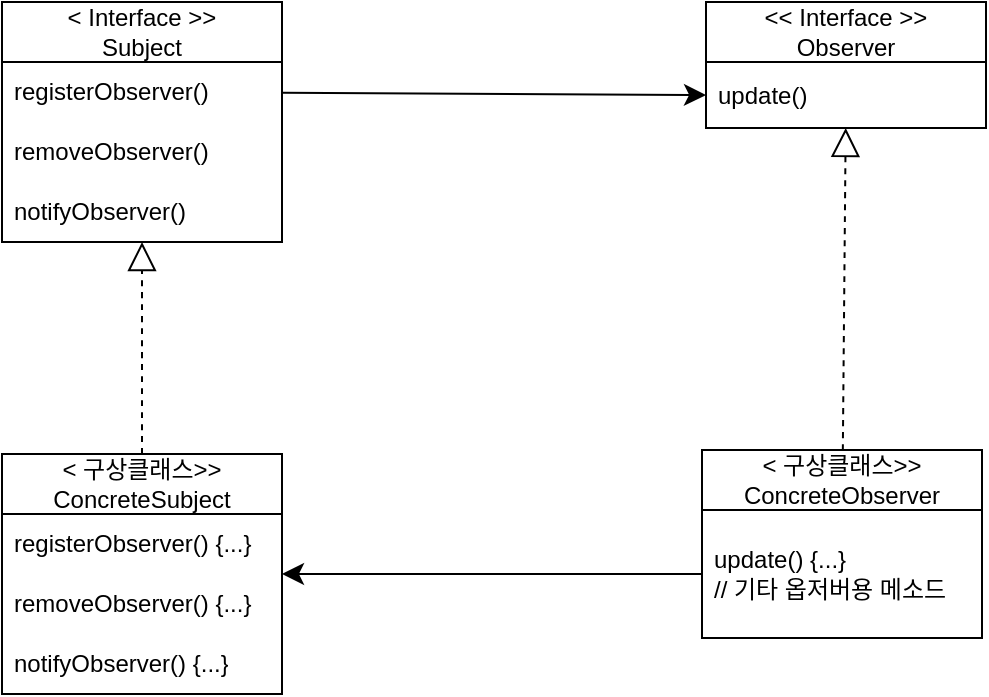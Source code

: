 <mxfile version="26.0.16">
  <diagram name="페이지-1" id="YEMfHiz_ZjygfE1pmoSs">
    <mxGraphModel dx="784" dy="787" grid="0" gridSize="10" guides="1" tooltips="1" connect="1" arrows="1" fold="1" page="0" pageScale="1" pageWidth="827" pageHeight="1169" math="0" shadow="0">
      <root>
        <mxCell id="0" />
        <mxCell id="1" parent="0" />
        <mxCell id="Gr74_H7GAaG4aYqIUhJj-2" value="&lt;div&gt;&amp;lt; Interface &amp;gt;&amp;gt;&lt;/div&gt;Subject" style="swimlane;fontStyle=0;childLayout=stackLayout;horizontal=1;startSize=30;horizontalStack=0;resizeParent=1;resizeParentMax=0;resizeLast=0;collapsible=1;marginBottom=0;whiteSpace=wrap;html=1;" vertex="1" parent="1">
          <mxGeometry x="42" y="2" width="140" height="120" as="geometry" />
        </mxCell>
        <mxCell id="Gr74_H7GAaG4aYqIUhJj-3" value="registerObserver()" style="text;strokeColor=none;fillColor=none;align=left;verticalAlign=middle;spacingLeft=4;spacingRight=4;overflow=hidden;points=[[0,0.5],[1,0.5]];portConstraint=eastwest;rotatable=0;whiteSpace=wrap;html=1;" vertex="1" parent="Gr74_H7GAaG4aYqIUhJj-2">
          <mxGeometry y="30" width="140" height="30" as="geometry" />
        </mxCell>
        <mxCell id="Gr74_H7GAaG4aYqIUhJj-4" value="removeObserver()" style="text;strokeColor=none;fillColor=none;align=left;verticalAlign=middle;spacingLeft=4;spacingRight=4;overflow=hidden;points=[[0,0.5],[1,0.5]];portConstraint=eastwest;rotatable=0;whiteSpace=wrap;html=1;" vertex="1" parent="Gr74_H7GAaG4aYqIUhJj-2">
          <mxGeometry y="60" width="140" height="30" as="geometry" />
        </mxCell>
        <mxCell id="Gr74_H7GAaG4aYqIUhJj-5" value="notifyObserver()" style="text;strokeColor=none;fillColor=none;align=left;verticalAlign=middle;spacingLeft=4;spacingRight=4;overflow=hidden;points=[[0,0.5],[1,0.5]];portConstraint=eastwest;rotatable=0;whiteSpace=wrap;html=1;" vertex="1" parent="Gr74_H7GAaG4aYqIUhJj-2">
          <mxGeometry y="90" width="140" height="30" as="geometry" />
        </mxCell>
        <mxCell id="Gr74_H7GAaG4aYqIUhJj-8" value="&lt;div&gt;&amp;lt;&amp;lt; Interface &amp;gt;&amp;gt;&lt;/div&gt;Observer" style="swimlane;fontStyle=0;childLayout=stackLayout;horizontal=1;startSize=30;horizontalStack=0;resizeParent=1;resizeParentMax=0;resizeLast=0;collapsible=1;marginBottom=0;whiteSpace=wrap;html=1;" vertex="1" parent="1">
          <mxGeometry x="394" y="2" width="140" height="63" as="geometry" />
        </mxCell>
        <mxCell id="Gr74_H7GAaG4aYqIUhJj-9" value="update()" style="text;strokeColor=none;fillColor=none;align=left;verticalAlign=middle;spacingLeft=4;spacingRight=4;overflow=hidden;points=[[0,0.5],[1,0.5]];portConstraint=eastwest;rotatable=0;whiteSpace=wrap;html=1;" vertex="1" parent="Gr74_H7GAaG4aYqIUhJj-8">
          <mxGeometry y="30" width="140" height="33" as="geometry" />
        </mxCell>
        <mxCell id="Gr74_H7GAaG4aYqIUhJj-12" style="edgeStyle=none;curved=1;rounded=0;orthogonalLoop=1;jettySize=auto;html=1;entryX=0;entryY=0.5;entryDx=0;entryDy=0;fontSize=12;startSize=8;endSize=8;" edge="1" parent="1" source="Gr74_H7GAaG4aYqIUhJj-3" target="Gr74_H7GAaG4aYqIUhJj-9">
          <mxGeometry relative="1" as="geometry" />
        </mxCell>
        <mxCell id="Gr74_H7GAaG4aYqIUhJj-13" value="&lt;div&gt;&amp;lt; 구상클래스&amp;gt;&amp;gt;&lt;/div&gt;ConcreteSubject" style="swimlane;fontStyle=0;childLayout=stackLayout;horizontal=1;startSize=30;horizontalStack=0;resizeParent=1;resizeParentMax=0;resizeLast=0;collapsible=1;marginBottom=0;whiteSpace=wrap;html=1;" vertex="1" parent="1">
          <mxGeometry x="42" y="228" width="140" height="120" as="geometry" />
        </mxCell>
        <mxCell id="Gr74_H7GAaG4aYqIUhJj-14" value="registerObserver() {...}" style="text;strokeColor=none;fillColor=none;align=left;verticalAlign=middle;spacingLeft=4;spacingRight=4;overflow=hidden;points=[[0,0.5],[1,0.5]];portConstraint=eastwest;rotatable=0;whiteSpace=wrap;html=1;" vertex="1" parent="Gr74_H7GAaG4aYqIUhJj-13">
          <mxGeometry y="30" width="140" height="30" as="geometry" />
        </mxCell>
        <mxCell id="Gr74_H7GAaG4aYqIUhJj-15" value="removeObserver() {...}" style="text;strokeColor=none;fillColor=none;align=left;verticalAlign=middle;spacingLeft=4;spacingRight=4;overflow=hidden;points=[[0,0.5],[1,0.5]];portConstraint=eastwest;rotatable=0;whiteSpace=wrap;html=1;" vertex="1" parent="Gr74_H7GAaG4aYqIUhJj-13">
          <mxGeometry y="60" width="140" height="30" as="geometry" />
        </mxCell>
        <mxCell id="Gr74_H7GAaG4aYqIUhJj-16" value="notifyObserver() {...}" style="text;strokeColor=none;fillColor=none;align=left;verticalAlign=middle;spacingLeft=4;spacingRight=4;overflow=hidden;points=[[0,0.5],[1,0.5]];portConstraint=eastwest;rotatable=0;whiteSpace=wrap;html=1;" vertex="1" parent="Gr74_H7GAaG4aYqIUhJj-13">
          <mxGeometry y="90" width="140" height="30" as="geometry" />
        </mxCell>
        <mxCell id="Gr74_H7GAaG4aYqIUhJj-29" value="" style="endArrow=block;dashed=1;endFill=0;endSize=12;html=1;rounded=0;fontSize=12;curved=1;exitX=0.5;exitY=0;exitDx=0;exitDy=0;" edge="1" parent="1" source="Gr74_H7GAaG4aYqIUhJj-13" target="Gr74_H7GAaG4aYqIUhJj-5">
          <mxGeometry width="160" relative="1" as="geometry">
            <mxPoint x="109" y="225" as="sourcePoint" />
            <mxPoint x="241" y="175" as="targetPoint" />
          </mxGeometry>
        </mxCell>
        <mxCell id="Gr74_H7GAaG4aYqIUhJj-30" value="&lt;div&gt;&amp;lt; 구상클래스&amp;gt;&amp;gt;&lt;/div&gt;&lt;div&gt;ConcreteObserver&lt;/div&gt;" style="swimlane;fontStyle=0;childLayout=stackLayout;horizontal=1;startSize=30;horizontalStack=0;resizeParent=1;resizeParentMax=0;resizeLast=0;collapsible=1;marginBottom=0;whiteSpace=wrap;html=1;" vertex="1" parent="1">
          <mxGeometry x="392" y="226" width="140" height="94" as="geometry" />
        </mxCell>
        <mxCell id="Gr74_H7GAaG4aYqIUhJj-33" value="update() {...}&lt;div&gt;// 기타 옵저버용 메소드&lt;/div&gt;" style="text;strokeColor=none;fillColor=none;align=left;verticalAlign=middle;spacingLeft=4;spacingRight=4;overflow=hidden;points=[[0,0.5],[1,0.5]];portConstraint=eastwest;rotatable=0;whiteSpace=wrap;html=1;" vertex="1" parent="Gr74_H7GAaG4aYqIUhJj-30">
          <mxGeometry y="30" width="140" height="64" as="geometry" />
        </mxCell>
        <mxCell id="Gr74_H7GAaG4aYqIUhJj-34" value="" style="endArrow=block;dashed=1;endFill=0;endSize=12;html=1;rounded=0;fontSize=12;curved=1;" edge="1" parent="1" source="Gr74_H7GAaG4aYqIUhJj-30" target="Gr74_H7GAaG4aYqIUhJj-9">
          <mxGeometry width="160" relative="1" as="geometry">
            <mxPoint x="356" y="145" as="sourcePoint" />
            <mxPoint x="516" y="145" as="targetPoint" />
          </mxGeometry>
        </mxCell>
        <mxCell id="Gr74_H7GAaG4aYqIUhJj-37" style="edgeStyle=none;curved=1;rounded=0;orthogonalLoop=1;jettySize=auto;html=1;fontSize=12;startSize=8;endSize=8;" edge="1" parent="1" source="Gr74_H7GAaG4aYqIUhJj-33" target="Gr74_H7GAaG4aYqIUhJj-13">
          <mxGeometry relative="1" as="geometry" />
        </mxCell>
      </root>
    </mxGraphModel>
  </diagram>
</mxfile>
